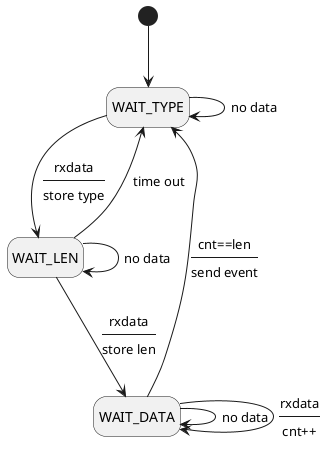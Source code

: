 @startuml
hide empty description

[*] --> WAIT_TYPE
WAIT_TYPE --> WAIT_LEN: rxdata\n----\nstore type
WAIT_TYPE --> WAIT_TYPE: no data 
WAIT_LEN --> WAIT_TYPE: time out
WAIT_LEN --> WAIT_LEN: no data 
WAIT_LEN --> WAIT_DATA: rxdata\n----\nstore len
WAIT_DATA --> WAIT_DATA: no data 
WAIT_DATA --> WAIT_DATA: rxdata\n----\ncnt++
WAIT_DATA --> WAIT_TYPE: cnt==len\n----\nsend event

@enduml